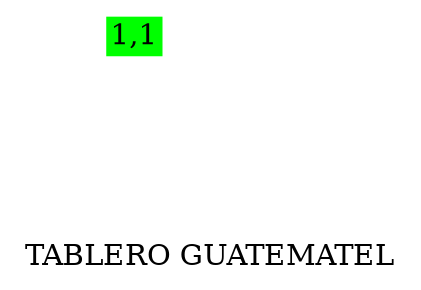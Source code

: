 digraph G {
 node [shape=plaintext];
label="TABLERO GUATEMATEL";
some_node [
label=<
<table border="0" cellborder="0" cellspacing="0" width="100%" height="100%">
<tr>
<td bgcolor="Green" width="1" height="1">1,1</td>
</tr>
</table>>
];
}